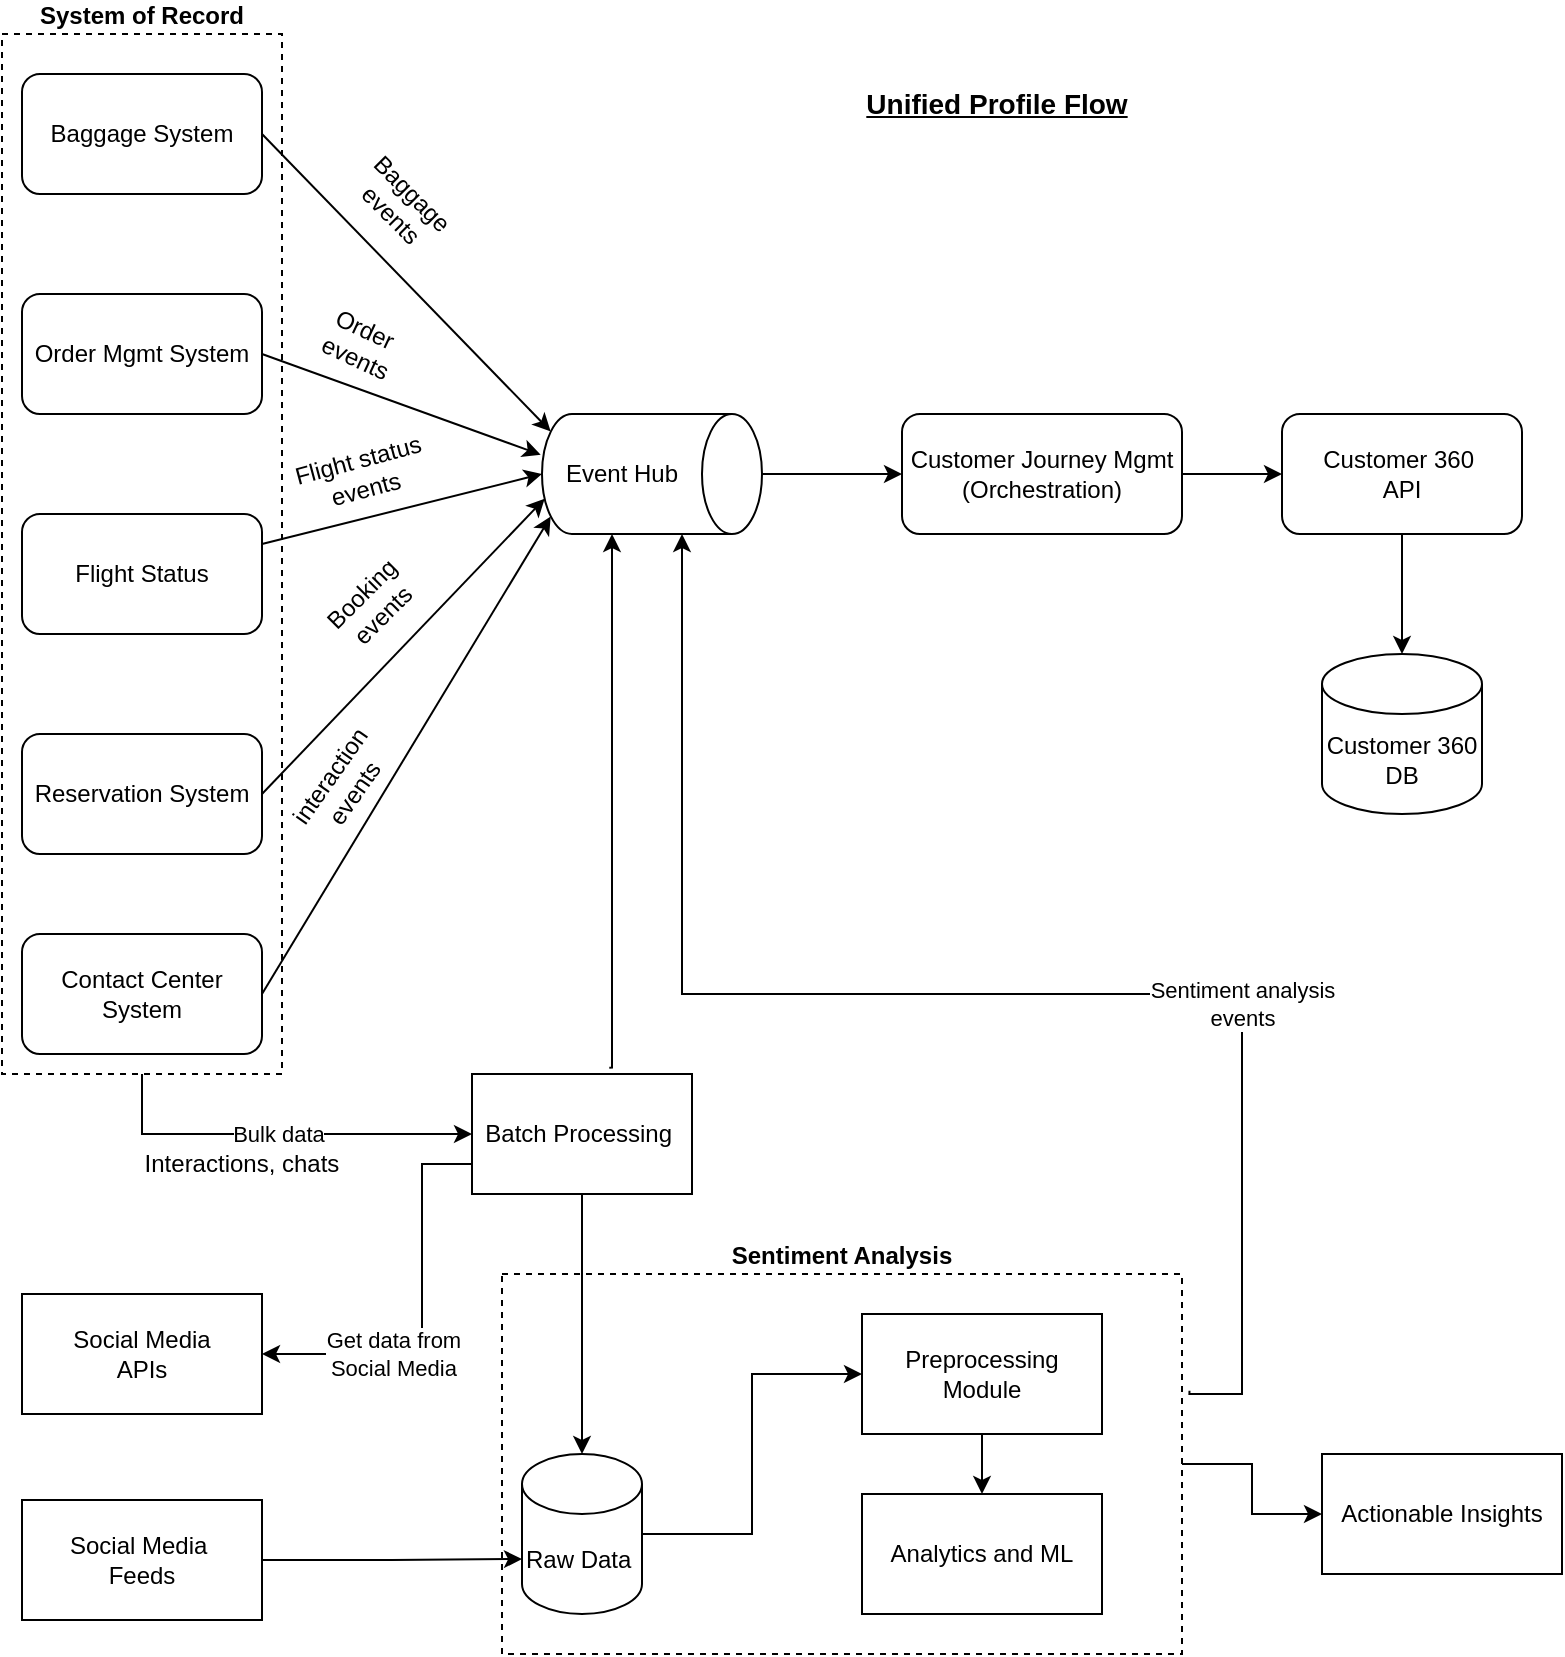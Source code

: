 <mxfile version="22.0.3" type="device" pages="4">
  <diagram id="Nde1WStz6NPPxRISCCTz" name="Customer 360 ">
    <mxGraphModel dx="1034" dy="519" grid="1" gridSize="10" guides="1" tooltips="1" connect="1" arrows="1" fold="1" page="1" pageScale="1" pageWidth="827" pageHeight="1169" math="0" shadow="0">
      <root>
        <mxCell id="0" />
        <mxCell id="1" parent="0" />
        <mxCell id="ibXG7z_8wWpqJH5eFuHg-24" style="edgeStyle=orthogonalEdgeStyle;rounded=0;orthogonalLoop=1;jettySize=auto;html=1;entryX=0;entryY=0.5;entryDx=0;entryDy=0;" parent="1" source="ibXG7z_8wWpqJH5eFuHg-16" target="ibXG7z_8wWpqJH5eFuHg-22" edge="1">
          <mxGeometry relative="1" as="geometry" />
        </mxCell>
        <mxCell id="ibXG7z_8wWpqJH5eFuHg-16" value="Sentiment Analysis" style="rounded=0;whiteSpace=wrap;html=1;dashed=1;labelPosition=center;verticalLabelPosition=top;align=center;verticalAlign=bottom;fontFamily=Helvetica;fontStyle=1" parent="1" vertex="1">
          <mxGeometry x="290" y="640" width="340" height="190" as="geometry" />
        </mxCell>
        <mxCell id="BvaB-0bX8o8KsBY-6idX-1" value="System of Record" style="rounded=0;whiteSpace=wrap;html=1;fontStyle=1;labelPosition=center;verticalLabelPosition=top;align=center;verticalAlign=bottom;dashed=1;" parent="1" vertex="1">
          <mxGeometry x="40" y="20" width="140" height="520" as="geometry" />
        </mxCell>
        <mxCell id="uDNXXUzK7zIis8JNRmZd-1" value="Baggage System" style="rounded=1;whiteSpace=wrap;html=1;labelBackgroundColor=none;" parent="1" vertex="1">
          <mxGeometry x="50" y="40" width="120" height="60" as="geometry" />
        </mxCell>
        <mxCell id="BXlMVHxZElGdl9t-kgel-7" style="rounded=1;orthogonalLoop=1;jettySize=auto;html=1;exitX=1;exitY=0.5;exitDx=0;exitDy=0;labelBackgroundColor=none;fontColor=default;entryX=0.339;entryY=1.006;entryDx=0;entryDy=0;entryPerimeter=0;" parent="1" source="BXlMVHxZElGdl9t-kgel-1" target="BXlMVHxZElGdl9t-kgel-4" edge="1">
          <mxGeometry relative="1" as="geometry">
            <mxPoint x="310" y="230" as="targetPoint" />
          </mxGeometry>
        </mxCell>
        <mxCell id="BXlMVHxZElGdl9t-kgel-1" value="Order Mgmt System" style="rounded=1;whiteSpace=wrap;html=1;labelBackgroundColor=none;" parent="1" vertex="1">
          <mxGeometry x="50" y="150" width="120" height="60" as="geometry" />
        </mxCell>
        <mxCell id="BXlMVHxZElGdl9t-kgel-2" value="Flight Status" style="rounded=1;whiteSpace=wrap;html=1;labelBackgroundColor=none;" parent="1" vertex="1">
          <mxGeometry x="50" y="260" width="120" height="60" as="geometry" />
        </mxCell>
        <mxCell id="BXlMVHxZElGdl9t-kgel-10" style="rounded=0;orthogonalLoop=1;jettySize=auto;html=1;exitX=1;exitY=0.5;exitDx=0;exitDy=0;entryX=0.706;entryY=0.988;entryDx=0;entryDy=0;entryPerimeter=0;" parent="1" source="BXlMVHxZElGdl9t-kgel-3" target="BXlMVHxZElGdl9t-kgel-4" edge="1">
          <mxGeometry relative="1" as="geometry">
            <mxPoint x="310" y="240" as="targetPoint" />
          </mxGeometry>
        </mxCell>
        <mxCell id="BXlMVHxZElGdl9t-kgel-3" value="Reservation System" style="rounded=1;whiteSpace=wrap;html=1;labelBackgroundColor=none;" parent="1" vertex="1">
          <mxGeometry x="50" y="370" width="120" height="60" as="geometry" />
        </mxCell>
        <mxCell id="BXlMVHxZElGdl9t-kgel-13" style="edgeStyle=orthogonalEdgeStyle;rounded=0;orthogonalLoop=1;jettySize=auto;html=1;entryX=0;entryY=0.5;entryDx=0;entryDy=0;" parent="1" source="BXlMVHxZElGdl9t-kgel-4" target="BXlMVHxZElGdl9t-kgel-5" edge="1">
          <mxGeometry relative="1" as="geometry" />
        </mxCell>
        <mxCell id="BXlMVHxZElGdl9t-kgel-14" style="edgeStyle=orthogonalEdgeStyle;rounded=0;orthogonalLoop=1;jettySize=auto;html=1;" parent="1" source="BXlMVHxZElGdl9t-kgel-5" target="BXlMVHxZElGdl9t-kgel-11" edge="1">
          <mxGeometry relative="1" as="geometry" />
        </mxCell>
        <mxCell id="BXlMVHxZElGdl9t-kgel-5" value="Customer Journey Mgmt (Orchestration)" style="rounded=1;whiteSpace=wrap;html=1;labelBackgroundColor=none;" parent="1" vertex="1">
          <mxGeometry x="490" y="210" width="140" height="60" as="geometry" />
        </mxCell>
        <mxCell id="BXlMVHxZElGdl9t-kgel-6" style="rounded=1;orthogonalLoop=1;jettySize=auto;html=1;entryX=0.145;entryY=1;entryDx=0;entryDy=-4.35;entryPerimeter=0;exitX=1;exitY=0.5;exitDx=0;exitDy=0;labelBackgroundColor=none;fontColor=default;" parent="1" source="uDNXXUzK7zIis8JNRmZd-1" target="BXlMVHxZElGdl9t-kgel-4" edge="1">
          <mxGeometry relative="1" as="geometry" />
        </mxCell>
        <mxCell id="BXlMVHxZElGdl9t-kgel-9" style="rounded=0;orthogonalLoop=1;jettySize=auto;html=1;entryX=0.5;entryY=1;entryDx=0;entryDy=0;entryPerimeter=0;" parent="1" source="BXlMVHxZElGdl9t-kgel-2" target="BXlMVHxZElGdl9t-kgel-4" edge="1">
          <mxGeometry relative="1" as="geometry" />
        </mxCell>
        <mxCell id="BXlMVHxZElGdl9t-kgel-11" value="Customer 360&amp;nbsp;&lt;br&gt;API" style="rounded=1;whiteSpace=wrap;html=1;labelBackgroundColor=none;" parent="1" vertex="1">
          <mxGeometry x="680" y="210" width="120" height="60" as="geometry" />
        </mxCell>
        <mxCell id="BXlMVHxZElGdl9t-kgel-12" value="Customer 360&lt;br&gt;DB" style="shape=cylinder3;whiteSpace=wrap;html=1;boundedLbl=1;backgroundOutline=1;size=15;" parent="1" vertex="1">
          <mxGeometry x="700" y="330" width="80" height="80" as="geometry" />
        </mxCell>
        <mxCell id="BXlMVHxZElGdl9t-kgel-15" style="edgeStyle=orthogonalEdgeStyle;rounded=0;orthogonalLoop=1;jettySize=auto;html=1;entryX=0.5;entryY=0;entryDx=0;entryDy=0;entryPerimeter=0;" parent="1" source="BXlMVHxZElGdl9t-kgel-11" target="BXlMVHxZElGdl9t-kgel-12" edge="1">
          <mxGeometry relative="1" as="geometry" />
        </mxCell>
        <mxCell id="BXlMVHxZElGdl9t-kgel-18" value="" style="group" parent="1" vertex="1" connectable="0">
          <mxGeometry x="310" y="210" width="110" height="60" as="geometry" />
        </mxCell>
        <mxCell id="BXlMVHxZElGdl9t-kgel-4" value="" style="shape=cylinder3;whiteSpace=wrap;html=1;boundedLbl=1;backgroundOutline=1;size=15;rotation=90;rounded=1;labelBackgroundColor=none;" parent="BXlMVHxZElGdl9t-kgel-18" vertex="1">
          <mxGeometry x="25" y="-25" width="60" height="110" as="geometry" />
        </mxCell>
        <mxCell id="BXlMVHxZElGdl9t-kgel-16" value="Event Hub" style="text;html=1;strokeColor=none;fillColor=none;align=center;verticalAlign=middle;whiteSpace=wrap;rounded=0;" parent="BXlMVHxZElGdl9t-kgel-18" vertex="1">
          <mxGeometry x="10" y="15" width="60" height="30" as="geometry" />
        </mxCell>
        <mxCell id="BXlMVHxZElGdl9t-kgel-19" value="Contact Center System" style="rounded=1;whiteSpace=wrap;html=1;labelBackgroundColor=none;" parent="1" vertex="1">
          <mxGeometry x="50" y="470" width="120" height="60" as="geometry" />
        </mxCell>
        <mxCell id="BXlMVHxZElGdl9t-kgel-20" style="rounded=0;orthogonalLoop=1;jettySize=auto;html=1;entryX=0.855;entryY=1;entryDx=0;entryDy=-4.35;entryPerimeter=0;exitX=1;exitY=0.5;exitDx=0;exitDy=0;" parent="1" source="BXlMVHxZElGdl9t-kgel-19" target="BXlMVHxZElGdl9t-kgel-4" edge="1">
          <mxGeometry relative="1" as="geometry" />
        </mxCell>
        <mxCell id="BXlMVHxZElGdl9t-kgel-21" value="interaction events" style="text;html=1;strokeColor=none;fillColor=none;align=center;verticalAlign=middle;whiteSpace=wrap;rounded=0;rotation=-55;" parent="1" vertex="1">
          <mxGeometry x="180" y="380" width="60" height="30" as="geometry" />
        </mxCell>
        <mxCell id="BXlMVHxZElGdl9t-kgel-22" value="Booking events" style="text;html=1;strokeColor=none;fillColor=none;align=center;verticalAlign=middle;whiteSpace=wrap;rounded=0;rotation=-45;" parent="1" vertex="1">
          <mxGeometry x="195" y="290" width="60" height="30" as="geometry" />
        </mxCell>
        <mxCell id="BXlMVHxZElGdl9t-kgel-25" value="Baggage&lt;br&gt;events" style="text;html=1;strokeColor=none;fillColor=none;align=center;verticalAlign=middle;whiteSpace=wrap;rounded=0;rotation=45;" parent="1" vertex="1">
          <mxGeometry x="210" y="90" width="60" height="30" as="geometry" />
        </mxCell>
        <mxCell id="BXlMVHxZElGdl9t-kgel-26" value="Flight status events" style="text;html=1;strokeColor=none;fillColor=none;align=center;verticalAlign=middle;whiteSpace=wrap;rounded=0;rotation=-15;" parent="1" vertex="1">
          <mxGeometry x="185" y="225" width="70" height="30" as="geometry" />
        </mxCell>
        <mxCell id="BXlMVHxZElGdl9t-kgel-27" value="Order&amp;nbsp;&lt;br&gt;events" style="text;html=1;strokeColor=none;fillColor=none;align=center;verticalAlign=middle;whiteSpace=wrap;rounded=0;rotation=25;" parent="1" vertex="1">
          <mxGeometry x="190" y="160" width="60" height="30" as="geometry" />
        </mxCell>
        <mxCell id="ibXG7z_8wWpqJH5eFuHg-15" value="Get data from&amp;nbsp;&lt;br&gt;Social Media&amp;nbsp;" style="edgeStyle=orthogonalEdgeStyle;rounded=0;orthogonalLoop=1;jettySize=auto;html=1;entryX=1;entryY=0.5;entryDx=0;entryDy=0;exitX=0;exitY=0.75;exitDx=0;exitDy=0;" parent="1" source="3F9jUDwhdYiIPeEPCjg4-1" target="ibXG7z_8wWpqJH5eFuHg-2" edge="1">
          <mxGeometry x="0.33" relative="1" as="geometry">
            <mxPoint x="270" y="601" as="sourcePoint" />
            <Array as="points">
              <mxPoint x="250" y="585" />
              <mxPoint x="250" y="680" />
            </Array>
            <mxPoint as="offset" />
          </mxGeometry>
        </mxCell>
        <mxCell id="3F9jUDwhdYiIPeEPCjg4-1" value="Batch Processing&amp;nbsp;" style="rounded=0;whiteSpace=wrap;html=1;" parent="1" vertex="1">
          <mxGeometry x="275" y="540" width="110" height="60" as="geometry" />
        </mxCell>
        <mxCell id="3F9jUDwhdYiIPeEPCjg4-2" value="Bulk data" style="edgeStyle=orthogonalEdgeStyle;rounded=0;orthogonalLoop=1;jettySize=auto;html=1;entryX=0;entryY=0.5;entryDx=0;entryDy=0;exitX=0.5;exitY=1;exitDx=0;exitDy=0;" parent="1" source="BvaB-0bX8o8KsBY-6idX-1" target="3F9jUDwhdYiIPeEPCjg4-1" edge="1">
          <mxGeometry relative="1" as="geometry">
            <Array as="points">
              <mxPoint x="110" y="570" />
            </Array>
          </mxGeometry>
        </mxCell>
        <mxCell id="3F9jUDwhdYiIPeEPCjg4-3" style="edgeStyle=orthogonalEdgeStyle;rounded=0;orthogonalLoop=1;jettySize=auto;html=1;entryX=1;entryY=0;entryDx=0;entryDy=75;entryPerimeter=0;exitX=0.624;exitY=-0.053;exitDx=0;exitDy=0;exitPerimeter=0;" parent="1" source="3F9jUDwhdYiIPeEPCjg4-1" target="BXlMVHxZElGdl9t-kgel-4" edge="1">
          <mxGeometry relative="1" as="geometry">
            <Array as="points">
              <mxPoint x="345" y="537" />
            </Array>
          </mxGeometry>
        </mxCell>
        <mxCell id="ibXG7z_8wWpqJH5eFuHg-1" value="Social Media&amp;nbsp;&lt;br&gt;Feeds" style="rounded=0;whiteSpace=wrap;html=1;" parent="1" vertex="1">
          <mxGeometry x="50" y="753" width="120" height="60" as="geometry" />
        </mxCell>
        <mxCell id="ibXG7z_8wWpqJH5eFuHg-2" value="Social Media &lt;br&gt;APIs" style="rounded=0;whiteSpace=wrap;html=1;" parent="1" vertex="1">
          <mxGeometry x="50" y="650" width="120" height="60" as="geometry" />
        </mxCell>
        <mxCell id="ibXG7z_8wWpqJH5eFuHg-10" style="edgeStyle=orthogonalEdgeStyle;rounded=0;orthogonalLoop=1;jettySize=auto;html=1;entryX=0;entryY=0.5;entryDx=0;entryDy=0;" parent="1" source="ibXG7z_8wWpqJH5eFuHg-3" target="ibXG7z_8wWpqJH5eFuHg-6" edge="1">
          <mxGeometry relative="1" as="geometry" />
        </mxCell>
        <mxCell id="ibXG7z_8wWpqJH5eFuHg-3" value="Raw Data&amp;nbsp;" style="shape=cylinder3;whiteSpace=wrap;html=1;boundedLbl=1;backgroundOutline=1;size=15;" parent="1" vertex="1">
          <mxGeometry x="300" y="730" width="60" height="80" as="geometry" />
        </mxCell>
        <mxCell id="ibXG7z_8wWpqJH5eFuHg-5" style="edgeStyle=orthogonalEdgeStyle;rounded=0;orthogonalLoop=1;jettySize=auto;html=1;entryX=0;entryY=0;entryDx=0;entryDy=52.5;entryPerimeter=0;" parent="1" source="ibXG7z_8wWpqJH5eFuHg-1" target="ibXG7z_8wWpqJH5eFuHg-3" edge="1">
          <mxGeometry relative="1" as="geometry" />
        </mxCell>
        <mxCell id="ibXG7z_8wWpqJH5eFuHg-21" style="edgeStyle=orthogonalEdgeStyle;rounded=0;orthogonalLoop=1;jettySize=auto;html=1;entryX=0.5;entryY=0;entryDx=0;entryDy=0;" parent="1" source="ibXG7z_8wWpqJH5eFuHg-6" target="ibXG7z_8wWpqJH5eFuHg-8" edge="1">
          <mxGeometry relative="1" as="geometry" />
        </mxCell>
        <mxCell id="ibXG7z_8wWpqJH5eFuHg-6" value="Preprocessing Module" style="rounded=0;whiteSpace=wrap;html=1;" parent="1" vertex="1">
          <mxGeometry x="470" y="660" width="120" height="60" as="geometry" />
        </mxCell>
        <mxCell id="ibXG7z_8wWpqJH5eFuHg-8" value="Analytics and ML" style="rounded=0;whiteSpace=wrap;html=1;" parent="1" vertex="1">
          <mxGeometry x="470" y="750" width="120" height="60" as="geometry" />
        </mxCell>
        <mxCell id="ibXG7z_8wWpqJH5eFuHg-9" value="Sentiment analysis &lt;br&gt;events" style="edgeStyle=orthogonalEdgeStyle;rounded=0;orthogonalLoop=1;jettySize=auto;html=1;exitX=1.011;exitY=0.307;exitDx=0;exitDy=0;exitPerimeter=0;" parent="1" source="ibXG7z_8wWpqJH5eFuHg-16" edge="1">
          <mxGeometry x="-0.396" relative="1" as="geometry">
            <mxPoint x="380" y="270" as="targetPoint" />
            <Array as="points">
              <mxPoint x="634" y="700" />
              <mxPoint x="660" y="700" />
              <mxPoint x="660" y="500" />
              <mxPoint x="380" y="500" />
            </Array>
            <mxPoint as="offset" />
          </mxGeometry>
        </mxCell>
        <mxCell id="ibXG7z_8wWpqJH5eFuHg-17" style="edgeStyle=orthogonalEdgeStyle;rounded=0;orthogonalLoop=1;jettySize=auto;html=1;entryX=0.5;entryY=0;entryDx=0;entryDy=0;entryPerimeter=0;exitX=0.5;exitY=1;exitDx=0;exitDy=0;" parent="1" source="3F9jUDwhdYiIPeEPCjg4-1" target="ibXG7z_8wWpqJH5eFuHg-3" edge="1">
          <mxGeometry relative="1" as="geometry">
            <mxPoint x="310" y="600" as="sourcePoint" />
          </mxGeometry>
        </mxCell>
        <mxCell id="ibXG7z_8wWpqJH5eFuHg-20" value="Interactions, chats" style="text;html=1;strokeColor=none;fillColor=none;align=center;verticalAlign=middle;whiteSpace=wrap;rounded=0;" parent="1" vertex="1">
          <mxGeometry x="110" y="570" width="100" height="30" as="geometry" />
        </mxCell>
        <mxCell id="ibXG7z_8wWpqJH5eFuHg-22" value="Actionable Insights" style="rounded=0;whiteSpace=wrap;html=1;" parent="1" vertex="1">
          <mxGeometry x="700" y="730" width="120" height="60" as="geometry" />
        </mxCell>
        <mxCell id="Lm-Xzhbhtgj-IdSEDW0H-1" value="Unified Profile Flow" style="text;html=1;strokeColor=none;fillColor=none;align=center;verticalAlign=middle;whiteSpace=wrap;rounded=0;fontStyle=5;fontSize=14;" vertex="1" parent="1">
          <mxGeometry x="450" y="40" width="175" height="30" as="geometry" />
        </mxCell>
      </root>
    </mxGraphModel>
  </diagram>
  <diagram id="iywasoDAwfg37tO-n19_" name="Auto compensation ">
    <mxGraphModel dx="794" dy="519" grid="1" gridSize="10" guides="1" tooltips="1" connect="1" arrows="1" fold="1" page="1" pageScale="1" pageWidth="827" pageHeight="1169" math="0" shadow="0">
      <root>
        <mxCell id="0" />
        <mxCell id="1" parent="0" />
        <mxCell id="h9aJDMwg8CpE06-850N4-1" value="Operational Systems" style="rounded=0;whiteSpace=wrap;html=1;dashed=1;labelPosition=center;verticalLabelPosition=top;align=center;verticalAlign=bottom;fontStyle=1;labelBackgroundColor=none;" parent="1" vertex="1">
          <mxGeometry x="30" y="250" width="140" height="270" as="geometry" />
        </mxCell>
        <mxCell id="6pvK_mhLuYcFW4aocEGi-5" style="edgeStyle=orthogonalEdgeStyle;rounded=0;orthogonalLoop=1;jettySize=auto;html=1;entryX=0;entryY=0.5;entryDx=0;entryDy=0;labelBackgroundColor=none;fontColor=default;" parent="1" source="1LbtoCz-D_DxodJRhvHt-1" target="6pvK_mhLuYcFW4aocEGi-1" edge="1">
          <mxGeometry relative="1" as="geometry" />
        </mxCell>
        <mxCell id="1LbtoCz-D_DxodJRhvHt-1" value="" style="shape=cylinder3;whiteSpace=wrap;html=1;boundedLbl=1;backgroundOutline=1;size=15;rotation=90;labelBackgroundColor=none;" parent="1" vertex="1">
          <mxGeometry x="350" y="270.35" width="60" height="120" as="geometry" />
        </mxCell>
        <mxCell id="1LbtoCz-D_DxodJRhvHt-4" value="Flight Status &lt;br&gt;System" style="rounded=0;whiteSpace=wrap;html=1;labelBackgroundColor=none;" parent="1" vertex="1">
          <mxGeometry x="40" y="300.35" width="120" height="60" as="geometry" />
        </mxCell>
        <mxCell id="35T_Btu9SpGMj0ePC-QT-1" value="Flight Cancel /&lt;br&gt;Flight Status Events" style="edgeStyle=orthogonalEdgeStyle;rounded=0;orthogonalLoop=1;jettySize=auto;html=1;entryX=0.5;entryY=1;entryDx=0;entryDy=0;entryPerimeter=0;labelBackgroundColor=none;fontColor=default;" parent="1" source="1LbtoCz-D_DxodJRhvHt-4" target="1LbtoCz-D_DxodJRhvHt-1" edge="1">
          <mxGeometry relative="1" as="geometry">
            <mxPoint x="270" y="330.35" as="targetPoint" />
          </mxGeometry>
        </mxCell>
        <mxCell id="6pvK_mhLuYcFW4aocEGi-8" value="Subscribe to &lt;br&gt;Compensation Events" style="edgeStyle=orthogonalEdgeStyle;rounded=0;orthogonalLoop=1;jettySize=auto;html=1;entryX=0;entryY=0.5;entryDx=0;entryDy=0;exitX=0;exitY=0.5;exitDx=0;exitDy=0;exitPerimeter=0;labelBackgroundColor=none;fontColor=default;" parent="1" source="1LbtoCz-D_DxodJRhvHt-1" target="6pvK_mhLuYcFW4aocEGi-6" edge="1">
          <mxGeometry x="-0.398" relative="1" as="geometry">
            <mxPoint as="offset" />
          </mxGeometry>
        </mxCell>
        <mxCell id="1LbtoCz-D_DxodJRhvHt-2" value="Event Hub" style="text;html=1;strokeColor=none;fillColor=none;align=center;verticalAlign=middle;whiteSpace=wrap;rounded=0;labelBackgroundColor=none;" parent="1" vertex="1">
          <mxGeometry x="340" y="315.35" width="60" height="30" as="geometry" />
        </mxCell>
        <mxCell id="6pvK_mhLuYcFW4aocEGi-3" value="Get impacted customers" style="edgeStyle=orthogonalEdgeStyle;rounded=0;orthogonalLoop=1;jettySize=auto;html=1;entryX=0.5;entryY=0;entryDx=0;entryDy=0;startArrow=classic;startFill=1;labelBackgroundColor=none;fontColor=default;" parent="1" source="6pvK_mhLuYcFW4aocEGi-1" target="6pvK_mhLuYcFW4aocEGi-2" edge="1">
          <mxGeometry relative="1" as="geometry" />
        </mxCell>
        <mxCell id="6pvK_mhLuYcFW4aocEGi-7" value="Publish Compensation Events" style="edgeStyle=orthogonalEdgeStyle;rounded=0;orthogonalLoop=1;jettySize=auto;html=1;exitX=1;exitY=0.5;exitDx=0;exitDy=0;labelBackgroundColor=none;fontColor=default;" parent="1" source="6pvK_mhLuYcFW4aocEGi-1" edge="1">
          <mxGeometry x="0.107" y="10" relative="1" as="geometry">
            <mxPoint x="400" y="360" as="targetPoint" />
            <Array as="points">
              <mxPoint x="760" y="330" />
              <mxPoint x="760" y="670" />
              <mxPoint x="400" y="670" />
            </Array>
            <mxPoint as="offset" />
          </mxGeometry>
        </mxCell>
        <mxCell id="6pvK_mhLuYcFW4aocEGi-1" value="Customer Journey Mgmt (Orchestration)" style="rounded=0;whiteSpace=wrap;html=1;labelBackgroundColor=none;" parent="1" vertex="1">
          <mxGeometry x="530" y="300.35" width="120" height="60" as="geometry" />
        </mxCell>
        <mxCell id="6pvK_mhLuYcFW4aocEGi-2" value="Customer 360 &lt;br&gt;API" style="rounded=0;whiteSpace=wrap;html=1;labelBackgroundColor=none;" parent="1" vertex="1">
          <mxGeometry x="530" y="450" width="120" height="60" as="geometry" />
        </mxCell>
        <mxCell id="6pvK_mhLuYcFW4aocEGi-6" value="Compensation System" style="rounded=0;whiteSpace=wrap;html=1;labelBackgroundColor=none;" parent="1" vertex="1">
          <mxGeometry x="530" y="30" width="120" height="60" as="geometry" />
        </mxCell>
        <mxCell id="6pvK_mhLuYcFW4aocEGi-9" value="1" style="ellipse;whiteSpace=wrap;html=1;aspect=fixed;labelBackgroundColor=none;" parent="1" vertex="1">
          <mxGeometry x="175" y="300.35" width="20" height="20" as="geometry" />
        </mxCell>
        <mxCell id="6pvK_mhLuYcFW4aocEGi-10" value="2" style="ellipse;whiteSpace=wrap;html=1;aspect=fixed;labelBackgroundColor=none;" parent="1" vertex="1">
          <mxGeometry x="470" y="300.35" width="20" height="20" as="geometry" />
        </mxCell>
        <mxCell id="6pvK_mhLuYcFW4aocEGi-12" value="4" style="ellipse;whiteSpace=wrap;html=1;aspect=fixed;labelBackgroundColor=none;" parent="1" vertex="1">
          <mxGeometry x="600" y="370.35" width="20" height="20" as="geometry" />
        </mxCell>
        <mxCell id="6pvK_mhLuYcFW4aocEGi-14" value="6" style="ellipse;whiteSpace=wrap;html=1;aspect=fixed;labelBackgroundColor=none;" parent="1" vertex="1">
          <mxGeometry x="350" y="250.35" width="20" height="20" as="geometry" />
        </mxCell>
        <mxCell id="6pvK_mhLuYcFW4aocEGi-15" value="5" style="ellipse;whiteSpace=wrap;html=1;aspect=fixed;labelBackgroundColor=none;" parent="1" vertex="1">
          <mxGeometry x="670" y="300.35" width="20" height="20" as="geometry" />
        </mxCell>
        <mxCell id="6pvK_mhLuYcFW4aocEGi-16" value="Baggage System" style="rounded=0;whiteSpace=wrap;html=1;labelBackgroundColor=none;" parent="1" vertex="1">
          <mxGeometry x="40" y="440" width="120" height="60" as="geometry" />
        </mxCell>
        <mxCell id="6pvK_mhLuYcFW4aocEGi-17" value="Baggage Mishandling &lt;br&gt;Event" style="edgeStyle=orthogonalEdgeStyle;rounded=0;orthogonalLoop=1;jettySize=auto;html=1;exitX=1;exitY=0.5;exitDx=0;exitDy=0;labelBackgroundColor=none;fontColor=default;entryX=0.855;entryY=1;entryDx=0;entryDy=-4.35;entryPerimeter=0;" parent="1" source="6pvK_mhLuYcFW4aocEGi-16" target="1LbtoCz-D_DxodJRhvHt-1" edge="1">
          <mxGeometry x="0.061" relative="1" as="geometry">
            <mxPoint x="200.0" y="450.059" as="sourcePoint" />
            <mxPoint as="offset" />
            <mxPoint x="320" y="330" as="targetPoint" />
            <Array as="points">
              <mxPoint x="280" y="470" />
              <mxPoint x="280" y="352" />
            </Array>
          </mxGeometry>
        </mxCell>
        <mxCell id="6pvK_mhLuYcFW4aocEGi-20" value="1" style="ellipse;whiteSpace=wrap;html=1;aspect=fixed;labelBackgroundColor=none;" parent="1" vertex="1">
          <mxGeometry x="175" y="440" width="20" height="20" as="geometry" />
        </mxCell>
        <mxCell id="6pvK_mhLuYcFW4aocEGi-21" value="Customer 360 DB" style="shape=cylinder3;whiteSpace=wrap;html=1;boundedLbl=1;backgroundOutline=1;size=15;labelBackgroundColor=none;" parent="1" vertex="1">
          <mxGeometry x="545" y="550" width="90" height="80" as="geometry" />
        </mxCell>
        <mxCell id="6pvK_mhLuYcFW4aocEGi-22" style="edgeStyle=orthogonalEdgeStyle;rounded=0;orthogonalLoop=1;jettySize=auto;html=1;entryX=0.5;entryY=0;entryDx=0;entryDy=0;entryPerimeter=0;labelBackgroundColor=none;fontColor=default;" parent="1" source="6pvK_mhLuYcFW4aocEGi-2" target="6pvK_mhLuYcFW4aocEGi-21" edge="1">
          <mxGeometry relative="1" as="geometry" />
        </mxCell>
        <mxCell id="BliSp2uFAYPePaM5GB6T-2" style="edgeStyle=orthogonalEdgeStyle;rounded=0;orthogonalLoop=1;jettySize=auto;html=1;labelBackgroundColor=none;fontColor=default;" parent="1" source="BliSp2uFAYPePaM5GB6T-1" target="6pvK_mhLuYcFW4aocEGi-1" edge="1">
          <mxGeometry relative="1" as="geometry" />
        </mxCell>
        <mxCell id="BliSp2uFAYPePaM5GB6T-1" value="Rule Engine" style="rounded=0;whiteSpace=wrap;html=1;labelBackgroundColor=none;" parent="1" vertex="1">
          <mxGeometry x="530" y="160" width="120" height="60" as="geometry" />
        </mxCell>
        <mxCell id="BliSp2uFAYPePaM5GB6T-3" value="3" style="ellipse;whiteSpace=wrap;html=1;aspect=fixed;labelBackgroundColor=none;" parent="1" vertex="1">
          <mxGeometry x="600" y="250.35" width="20" height="20" as="geometry" />
        </mxCell>
        <mxCell id="HElLoAjnVqVIuH2Pbbl4-1" value="Batch Processing&amp;nbsp;" style="rounded=0;whiteSpace=wrap;html=1;" parent="1" vertex="1">
          <mxGeometry x="200" y="580" width="120" height="60" as="geometry" />
        </mxCell>
        <mxCell id="HElLoAjnVqVIuH2Pbbl4-4" value="" style="edgeStyle=orthogonalEdgeStyle;rounded=0;orthogonalLoop=1;jettySize=auto;html=1;" parent="1" source="HElLoAjnVqVIuH2Pbbl4-2" target="HElLoAjnVqVIuH2Pbbl4-1" edge="1">
          <mxGeometry relative="1" as="geometry" />
        </mxCell>
        <mxCell id="HElLoAjnVqVIuH2Pbbl4-2" value="Raw Data" style="shape=cylinder3;whiteSpace=wrap;html=1;boundedLbl=1;backgroundOutline=1;size=15;labelBackgroundColor=none;" parent="1" vertex="1">
          <mxGeometry x="55" y="570" width="90" height="80" as="geometry" />
        </mxCell>
        <mxCell id="HElLoAjnVqVIuH2Pbbl4-3" value="Bulk data" style="edgeStyle=orthogonalEdgeStyle;rounded=0;orthogonalLoop=1;jettySize=auto;html=1;entryX=0.5;entryY=0;entryDx=0;entryDy=0;entryPerimeter=0;" parent="1" source="h9aJDMwg8CpE06-850N4-1" target="HElLoAjnVqVIuH2Pbbl4-2" edge="1">
          <mxGeometry relative="1" as="geometry" />
        </mxCell>
        <mxCell id="HElLoAjnVqVIuH2Pbbl4-5" style="edgeStyle=orthogonalEdgeStyle;rounded=0;orthogonalLoop=1;jettySize=auto;html=1;entryX=1;entryY=0.5;entryDx=0;entryDy=0;entryPerimeter=0;" parent="1" source="HElLoAjnVqVIuH2Pbbl4-1" target="1LbtoCz-D_DxodJRhvHt-1" edge="1">
          <mxGeometry relative="1" as="geometry">
            <Array as="points">
              <mxPoint x="380" y="610" />
            </Array>
          </mxGeometry>
        </mxCell>
        <mxCell id="F1xlrgU3667KfD0sDbto-1" value="1" style="ellipse;whiteSpace=wrap;html=1;aspect=fixed;labelBackgroundColor=none;" parent="1" vertex="1">
          <mxGeometry x="130" y="550" width="20" height="20" as="geometry" />
        </mxCell>
        <mxCell id="C1CHwMyYV67QnQ67H21r-1" value="Auto compensation flow" style="text;html=1;strokeColor=none;fillColor=none;align=center;verticalAlign=middle;whiteSpace=wrap;rounded=0;fontStyle=5;fontSize=14;" vertex="1" parent="1">
          <mxGeometry x="35" y="30" width="175" height="30" as="geometry" />
        </mxCell>
      </root>
    </mxGraphModel>
  </diagram>
  <diagram id="WzpvI0YJPu1opL3Jy7M5" name="Automated case creation">
    <mxGraphModel dx="1034" dy="519" grid="1" gridSize="10" guides="1" tooltips="1" connect="1" arrows="1" fold="1" page="1" pageScale="1" pageWidth="827" pageHeight="1169" math="0" shadow="0">
      <root>
        <mxCell id="0" />
        <mxCell id="1" parent="0" />
        <mxCell id="wpfT3yp9fQLmzPcVpQRQ-1" value="Operational Systems" style="rounded=0;whiteSpace=wrap;html=1;dashed=1;labelPosition=center;verticalLabelPosition=top;align=center;verticalAlign=bottom;fontStyle=1;labelBackgroundColor=none;" parent="1" vertex="1">
          <mxGeometry x="30" y="145" width="140" height="210" as="geometry" />
        </mxCell>
        <mxCell id="6-4tzffiyrLwzWVyekPs-4" value="Call Center &lt;br&gt;System" style="rounded=0;whiteSpace=wrap;html=1;" parent="1" vertex="1">
          <mxGeometry x="40" y="180" width="120" height="60" as="geometry" />
        </mxCell>
        <mxCell id="Hj427wdv9OORDo0OcrLq-1" value="Complaint Handling System" style="rounded=0;whiteSpace=wrap;html=1;" parent="1" vertex="1">
          <mxGeometry x="40" y="255" width="120" height="60" as="geometry" />
        </mxCell>
        <mxCell id="Hj427wdv9OORDo0OcrLq-3" value="" style="group" parent="1" vertex="1" connectable="0">
          <mxGeometry x="250" y="220" width="130" height="60" as="geometry" />
        </mxCell>
        <mxCell id="6-4tzffiyrLwzWVyekPs-1" value="" style="shape=cylinder3;whiteSpace=wrap;html=1;boundedLbl=1;backgroundOutline=1;size=15;rotation=90;container=0;" parent="Hj427wdv9OORDo0OcrLq-3" vertex="1">
          <mxGeometry x="35" y="-35" width="60" height="130" as="geometry" />
        </mxCell>
        <mxCell id="6-4tzffiyrLwzWVyekPs-2" value="Event Hub" style="text;html=1;strokeColor=none;fillColor=none;align=center;verticalAlign=middle;whiteSpace=wrap;rounded=0;container=0;" parent="Hj427wdv9OORDo0OcrLq-3" vertex="1">
          <mxGeometry x="20" y="15" width="60" height="30" as="geometry" />
        </mxCell>
        <mxCell id="X24klV1KtyJchBGN_0Y9-5" value="case documents" style="edgeStyle=orthogonalEdgeStyle;rounded=0;orthogonalLoop=1;jettySize=auto;html=1;entryX=0;entryY=0.5;entryDx=0;entryDy=0;" edge="1" parent="1" source="Hj427wdv9OORDo0OcrLq-4" target="X24klV1KtyJchBGN_0Y9-2">
          <mxGeometry relative="1" as="geometry">
            <Array as="points">
              <mxPoint x="530" y="340" />
            </Array>
          </mxGeometry>
        </mxCell>
        <mxCell id="Hj427wdv9OORDo0OcrLq-4" value="Customer Journey Mgmt (Orchestration)" style="rounded=0;whiteSpace=wrap;html=1;" parent="1" vertex="1">
          <mxGeometry x="470" y="220" width="120" height="60" as="geometry" />
        </mxCell>
        <mxCell id="Hj427wdv9OORDo0OcrLq-10" style="edgeStyle=orthogonalEdgeStyle;rounded=0;orthogonalLoop=1;jettySize=auto;html=1;entryX=0.5;entryY=0;entryDx=0;entryDy=0;" parent="1" source="Hj427wdv9OORDo0OcrLq-5" target="Hj427wdv9OORDo0OcrLq-4" edge="1">
          <mxGeometry relative="1" as="geometry" />
        </mxCell>
        <mxCell id="Hj427wdv9OORDo0OcrLq-5" value="Rule Engine" style="rounded=0;whiteSpace=wrap;html=1;" parent="1" vertex="1">
          <mxGeometry x="470" y="90" width="120" height="60" as="geometry" />
        </mxCell>
        <mxCell id="Hj427wdv9OORDo0OcrLq-6" value="Case Engine" style="rounded=0;whiteSpace=wrap;html=1;" parent="1" vertex="1">
          <mxGeometry x="660" y="440" width="120" height="60" as="geometry" />
        </mxCell>
        <mxCell id="Hj427wdv9OORDo0OcrLq-7" style="edgeStyle=orthogonalEdgeStyle;rounded=0;orthogonalLoop=1;jettySize=auto;html=1;entryX=0.5;entryY=1;entryDx=0;entryDy=0;entryPerimeter=0;" parent="1" source="6-4tzffiyrLwzWVyekPs-4" target="6-4tzffiyrLwzWVyekPs-1" edge="1">
          <mxGeometry relative="1" as="geometry" />
        </mxCell>
        <mxCell id="Hj427wdv9OORDo0OcrLq-8" value="events" style="edgeStyle=orthogonalEdgeStyle;rounded=0;orthogonalLoop=1;jettySize=auto;html=1;entryX=0.5;entryY=1;entryDx=0;entryDy=0;entryPerimeter=0;exitX=1;exitY=0.5;exitDx=0;exitDy=0;" parent="1" source="Hj427wdv9OORDo0OcrLq-1" target="6-4tzffiyrLwzWVyekPs-1" edge="1">
          <mxGeometry x="0.476" relative="1" as="geometry">
            <Array as="points">
              <mxPoint x="205" y="285" />
              <mxPoint x="205" y="250" />
            </Array>
            <mxPoint as="offset" />
          </mxGeometry>
        </mxCell>
        <mxCell id="Hj427wdv9OORDo0OcrLq-9" style="edgeStyle=orthogonalEdgeStyle;rounded=0;orthogonalLoop=1;jettySize=auto;html=1;entryX=0;entryY=0.5;entryDx=0;entryDy=0;" parent="1" source="6-4tzffiyrLwzWVyekPs-1" target="Hj427wdv9OORDo0OcrLq-4" edge="1">
          <mxGeometry relative="1" as="geometry" />
        </mxCell>
        <mxCell id="Hj427wdv9OORDo0OcrLq-11" value="Subscribe to &lt;br&gt;Case events" style="edgeStyle=orthogonalEdgeStyle;rounded=0;orthogonalLoop=1;jettySize=auto;html=1;entryX=0;entryY=0.5;entryDx=0;entryDy=0;exitX=1;exitY=0;exitDx=0;exitDy=40;exitPerimeter=0;" parent="1" source="6-4tzffiyrLwzWVyekPs-1" target="Hj427wdv9OORDo0OcrLq-6" edge="1">
          <mxGeometry x="0.255" relative="1" as="geometry">
            <mxPoint as="offset" />
          </mxGeometry>
        </mxCell>
        <mxCell id="hiM1_pUrfHPP0rl14SAa-1" value="1" style="ellipse;whiteSpace=wrap;html=1;aspect=fixed;labelBackgroundColor=none;" parent="1" vertex="1">
          <mxGeometry x="210" y="210" width="20" height="20" as="geometry" />
        </mxCell>
        <mxCell id="hiM1_pUrfHPP0rl14SAa-3" value="2" style="ellipse;whiteSpace=wrap;html=1;aspect=fixed;labelBackgroundColor=none;" parent="1" vertex="1">
          <mxGeometry x="404" y="220" width="20" height="20" as="geometry" />
        </mxCell>
        <mxCell id="hiM1_pUrfHPP0rl14SAa-4" value="Publish &lt;br&gt;Case creation events" style="edgeStyle=orthogonalEdgeStyle;rounded=0;orthogonalLoop=1;jettySize=auto;html=1;entryX=0;entryY=0.5;entryDx=0;entryDy=0;entryPerimeter=0;exitX=1;exitY=0.5;exitDx=0;exitDy=0;" parent="1" source="Hj427wdv9OORDo0OcrLq-4" target="6-4tzffiyrLwzWVyekPs-1" edge="1">
          <mxGeometry x="-0.482" relative="1" as="geometry">
            <Array as="points">
              <mxPoint x="730" y="250" />
              <mxPoint x="730" y="30" />
              <mxPoint x="315" y="30" />
            </Array>
            <mxPoint as="offset" />
          </mxGeometry>
        </mxCell>
        <mxCell id="hiM1_pUrfHPP0rl14SAa-6" value="3" style="ellipse;whiteSpace=wrap;html=1;aspect=fixed;labelBackgroundColor=none;" parent="1" vertex="1">
          <mxGeometry x="540" y="170" width="20" height="20" as="geometry" />
        </mxCell>
        <mxCell id="hiM1_pUrfHPP0rl14SAa-7" value="4" style="ellipse;whiteSpace=wrap;html=1;aspect=fixed;labelBackgroundColor=none;" parent="1" vertex="1">
          <mxGeometry x="620" y="220" width="20" height="20" as="geometry" />
        </mxCell>
        <mxCell id="hiM1_pUrfHPP0rl14SAa-8" value="6" style="ellipse;whiteSpace=wrap;html=1;aspect=fixed;labelBackgroundColor=none;" parent="1" vertex="1">
          <mxGeometry x="320" y="320" width="20" height="20" as="geometry" />
        </mxCell>
        <mxCell id="wpfT3yp9fQLmzPcVpQRQ-6" style="edgeStyle=orthogonalEdgeStyle;rounded=0;orthogonalLoop=1;jettySize=auto;html=1;entryX=0.5;entryY=0;entryDx=0;entryDy=0;" parent="1" source="wpfT3yp9fQLmzPcVpQRQ-2" target="wpfT3yp9fQLmzPcVpQRQ-3" edge="1">
          <mxGeometry relative="1" as="geometry" />
        </mxCell>
        <mxCell id="wpfT3yp9fQLmzPcVpQRQ-2" value="Raw Data" style="shape=cylinder3;whiteSpace=wrap;html=1;boundedLbl=1;backgroundOutline=1;size=15;" parent="1" vertex="1">
          <mxGeometry x="70" y="400" width="60" height="80" as="geometry" />
        </mxCell>
        <mxCell id="wpfT3yp9fQLmzPcVpQRQ-5" style="edgeStyle=orthogonalEdgeStyle;rounded=0;orthogonalLoop=1;jettySize=auto;html=1;" parent="1" source="wpfT3yp9fQLmzPcVpQRQ-3" edge="1">
          <mxGeometry relative="1" as="geometry">
            <mxPoint x="290" y="280" as="targetPoint" />
          </mxGeometry>
        </mxCell>
        <mxCell id="wpfT3yp9fQLmzPcVpQRQ-3" value="Batch Processing" style="rounded=0;whiteSpace=wrap;html=1;" parent="1" vertex="1">
          <mxGeometry x="40" y="525" width="120" height="60" as="geometry" />
        </mxCell>
        <mxCell id="wpfT3yp9fQLmzPcVpQRQ-4" value="Bulk data" style="edgeStyle=orthogonalEdgeStyle;rounded=0;orthogonalLoop=1;jettySize=auto;html=1;entryX=0.5;entryY=0;entryDx=0;entryDy=0;entryPerimeter=0;" parent="1" source="wpfT3yp9fQLmzPcVpQRQ-1" target="wpfT3yp9fQLmzPcVpQRQ-2" edge="1">
          <mxGeometry relative="1" as="geometry" />
        </mxCell>
        <mxCell id="wpfT3yp9fQLmzPcVpQRQ-7" value="1" style="ellipse;whiteSpace=wrap;html=1;aspect=fixed;labelBackgroundColor=none;" parent="1" vertex="1">
          <mxGeometry x="130" y="370" width="20" height="20" as="geometry" />
        </mxCell>
        <mxCell id="X24klV1KtyJchBGN_0Y9-1" value="Auto case creation" style="text;html=1;strokeColor=none;fillColor=none;align=center;verticalAlign=middle;whiteSpace=wrap;rounded=0;fontStyle=5;fontSize=14;" vertex="1" parent="1">
          <mxGeometry x="50" y="30" width="130" height="30" as="geometry" />
        </mxCell>
        <mxCell id="X24klV1KtyJchBGN_0Y9-2" value="Storage API&amp;nbsp;" style="rounded=0;whiteSpace=wrap;html=1;" vertex="1" parent="1">
          <mxGeometry x="620" y="310" width="80" height="60" as="geometry" />
        </mxCell>
        <mxCell id="GTVR8rPt4F3aRJniUufj-1" value="" style="edgeStyle=orthogonalEdgeStyle;rounded=0;orthogonalLoop=1;jettySize=auto;html=1;" edge="1" parent="1" source="X24klV1KtyJchBGN_0Y9-4" target="X24klV1KtyJchBGN_0Y9-2">
          <mxGeometry relative="1" as="geometry" />
        </mxCell>
        <mxCell id="X24klV1KtyJchBGN_0Y9-4" value="Blob Storage" style="shape=cylinder3;whiteSpace=wrap;html=1;boundedLbl=1;backgroundOutline=1;size=15;" vertex="1" parent="1">
          <mxGeometry x="760" y="300" width="60" height="80" as="geometry" />
        </mxCell>
        <mxCell id="X24klV1KtyJchBGN_0Y9-6" style="edgeStyle=orthogonalEdgeStyle;rounded=0;orthogonalLoop=1;jettySize=auto;html=1;entryX=0;entryY=0.5;entryDx=0;entryDy=0;entryPerimeter=0;" edge="1" parent="1" source="X24klV1KtyJchBGN_0Y9-2" target="X24klV1KtyJchBGN_0Y9-4">
          <mxGeometry relative="1" as="geometry" />
        </mxCell>
        <mxCell id="X24klV1KtyJchBGN_0Y9-7" value="5" style="ellipse;whiteSpace=wrap;html=1;aspect=fixed;labelBackgroundColor=none;" vertex="1" parent="1">
          <mxGeometry x="540" y="290" width="20" height="20" as="geometry" />
        </mxCell>
      </root>
    </mxGraphModel>
  </diagram>
  <diagram id="8onNVzNtuMmWgzg1q5s5" name="Customer Service ">
    <mxGraphModel dx="1034" dy="519" grid="1" gridSize="10" guides="1" tooltips="1" connect="1" arrows="1" fold="1" page="1" pageScale="1" pageWidth="827" pageHeight="1169" math="0" shadow="0">
      <root>
        <mxCell id="0" />
        <mxCell id="1" parent="0" />
        <mxCell id="xdnkzhtm7XgttyLpNA24-1" value="Customer 360 APIs" style="rounded=0;whiteSpace=wrap;html=1;dashed=1;labelPosition=center;verticalLabelPosition=top;align=center;verticalAlign=bottom;fontStyle=1" parent="1" vertex="1">
          <mxGeometry x="500" y="140" width="160" height="460" as="geometry" />
        </mxCell>
        <mxCell id="cX7PMeNq08Q3RvETLrUM-31" value="uses" style="edgeStyle=orthogonalEdgeStyle;rounded=0;orthogonalLoop=1;jettySize=auto;html=1;entryX=1;entryY=0.5;entryDx=0;entryDy=0;" parent="1" source="chbo7rDe6nI_QUxB3Bsq-1" target="chbo7rDe6nI_QUxB3Bsq-4" edge="1">
          <mxGeometry relative="1" as="geometry" />
        </mxCell>
        <mxCell id="chbo7rDe6nI_QUxB3Bsq-1" value="Knowledge Base" style="rounded=0;whiteSpace=wrap;html=1;" parent="1" vertex="1">
          <mxGeometry x="680" y="30" width="120" height="60" as="geometry" />
        </mxCell>
        <mxCell id="chbo7rDe6nI_QUxB3Bsq-2" value="Customer Profile &amp;amp; Preferences" style="rounded=0;whiteSpace=wrap;html=1;" parent="1" vertex="1">
          <mxGeometry x="520" y="345" width="120" height="60" as="geometry" />
        </mxCell>
        <mxCell id="DD-Yiuy9_53_biIkgT4N-4" value="Get customer profile" style="edgeStyle=orthogonalEdgeStyle;rounded=0;orthogonalLoop=1;jettySize=auto;html=1;entryX=0;entryY=0.5;entryDx=0;entryDy=0;" parent="1" source="chbo7rDe6nI_QUxB3Bsq-3" target="chbo7rDe6nI_QUxB3Bsq-2" edge="1">
          <mxGeometry x="0.481" relative="1" as="geometry">
            <mxPoint as="offset" />
          </mxGeometry>
        </mxCell>
        <mxCell id="cX7PMeNq08Q3RvETLrUM-4" value="Get Interaction history" style="edgeStyle=orthogonalEdgeStyle;rounded=0;orthogonalLoop=1;jettySize=auto;html=1;entryX=0;entryY=0.5;entryDx=0;entryDy=0;" parent="1" source="chbo7rDe6nI_QUxB3Bsq-3" target="4CWLLmExqbYk88N9Gw0W-3" edge="1">
          <mxGeometry x="0.611" y="15" relative="1" as="geometry">
            <mxPoint as="offset" />
          </mxGeometry>
        </mxCell>
        <mxCell id="cX7PMeNq08Q3RvETLrUM-5" value="Get Booking history" style="edgeStyle=orthogonalEdgeStyle;rounded=0;orthogonalLoop=1;jettySize=auto;html=1;entryX=0;entryY=0.5;entryDx=0;entryDy=0;" parent="1" source="chbo7rDe6nI_QUxB3Bsq-3" target="cX7PMeNq08Q3RvETLrUM-3" edge="1">
          <mxGeometry x="0.64" y="10" relative="1" as="geometry">
            <mxPoint as="offset" />
          </mxGeometry>
        </mxCell>
        <mxCell id="cX7PMeNq08Q3RvETLrUM-6" value="Get Case History" style="edgeStyle=orthogonalEdgeStyle;rounded=0;orthogonalLoop=1;jettySize=auto;html=1;entryX=0;entryY=0.5;entryDx=0;entryDy=0;" parent="1" source="chbo7rDe6nI_QUxB3Bsq-3" target="cX7PMeNq08Q3RvETLrUM-1" edge="1">
          <mxGeometry x="0.611" y="15" relative="1" as="geometry">
            <mxPoint as="offset" />
          </mxGeometry>
        </mxCell>
        <mxCell id="cX7PMeNq08Q3RvETLrUM-7" value="Get Order History" style="edgeStyle=orthogonalEdgeStyle;rounded=0;orthogonalLoop=1;jettySize=auto;html=1;entryX=0;entryY=0.5;entryDx=0;entryDy=0;" parent="1" source="chbo7rDe6nI_QUxB3Bsq-3" target="cX7PMeNq08Q3RvETLrUM-2" edge="1">
          <mxGeometry x="0.689" y="5" relative="1" as="geometry">
            <Array as="points">
              <mxPoint x="385" y="375" />
              <mxPoint x="385" y="555" />
            </Array>
            <mxPoint as="offset" />
          </mxGeometry>
        </mxCell>
        <mxCell id="cX7PMeNq08Q3RvETLrUM-17" value="Get personalized &lt;br&gt;recommendations, case resolution assistance" style="edgeStyle=orthogonalEdgeStyle;rounded=0;orthogonalLoop=1;jettySize=auto;html=1;entryX=0;entryY=0.5;entryDx=0;entryDy=0;exitX=0.5;exitY=0;exitDx=0;exitDy=0;" parent="1" source="chbo7rDe6nI_QUxB3Bsq-3" target="chbo7rDe6nI_QUxB3Bsq-4" edge="1">
          <mxGeometry x="0.317" relative="1" as="geometry">
            <Array as="points">
              <mxPoint x="190" y="60" />
            </Array>
            <mxPoint as="offset" />
          </mxGeometry>
        </mxCell>
        <mxCell id="cX7PMeNq08Q3RvETLrUM-20" value="Fetch Compensation &lt;br&gt;Details" style="edgeStyle=orthogonalEdgeStyle;rounded=0;orthogonalLoop=1;jettySize=auto;html=1;entryX=0;entryY=0.5;entryDx=0;entryDy=0;exitX=0.5;exitY=1;exitDx=0;exitDy=0;" parent="1" source="chbo7rDe6nI_QUxB3Bsq-3" target="cX7PMeNq08Q3RvETLrUM-9" edge="1">
          <mxGeometry x="0.399" y="-10" relative="1" as="geometry">
            <Array as="points">
              <mxPoint x="190" y="730" />
            </Array>
            <mxPoint as="offset" />
          </mxGeometry>
        </mxCell>
        <mxCell id="cX7PMeNq08Q3RvETLrUM-22" value="Fetch Personalized offers" style="edgeStyle=orthogonalEdgeStyle;rounded=0;orthogonalLoop=1;jettySize=auto;html=1;entryX=0;entryY=0.5;entryDx=0;entryDy=0;" parent="1" source="chbo7rDe6nI_QUxB3Bsq-3" target="cX7PMeNq08Q3RvETLrUM-21" edge="1">
          <mxGeometry x="0.51" y="10" relative="1" as="geometry">
            <Array as="points">
              <mxPoint x="160" y="820" />
            </Array>
            <mxPoint as="offset" />
          </mxGeometry>
        </mxCell>
        <mxCell id="chbo7rDe6nI_QUxB3Bsq-3" value="Customer Portal" style="rounded=0;whiteSpace=wrap;html=1;" parent="1" vertex="1">
          <mxGeometry x="130" y="345" width="120" height="60" as="geometry" />
        </mxCell>
        <mxCell id="chbo7rDe6nI_QUxB3Bsq-4" value="Analytics &amp;amp; Insights" style="rounded=0;whiteSpace=wrap;html=1;" parent="1" vertex="1">
          <mxGeometry x="520" y="30" width="120" height="60" as="geometry" />
        </mxCell>
        <mxCell id="DD-Yiuy9_53_biIkgT4N-5" style="edgeStyle=orthogonalEdgeStyle;rounded=0;orthogonalLoop=1;jettySize=auto;html=1;entryX=0;entryY=0.5;entryDx=0;entryDy=0;" parent="1" target="chbo7rDe6nI_QUxB3Bsq-3" edge="1" source="4CWLLmExqbYk88N9Gw0W-2">
          <mxGeometry relative="1" as="geometry">
            <mxPoint x="40" y="375" as="sourcePoint" />
          </mxGeometry>
        </mxCell>
        <mxCell id="4CWLLmExqbYk88N9Gw0W-3" value="Interaction History" style="rounded=0;whiteSpace=wrap;html=1;" parent="1" vertex="1">
          <mxGeometry x="520" y="255" width="120" height="60" as="geometry" />
        </mxCell>
        <mxCell id="cX7PMeNq08Q3RvETLrUM-1" value="Case History" style="rounded=0;whiteSpace=wrap;html=1;" parent="1" vertex="1">
          <mxGeometry x="520" y="435" width="120" height="60" as="geometry" />
        </mxCell>
        <mxCell id="cX7PMeNq08Q3RvETLrUM-2" value="Order History" style="rounded=0;whiteSpace=wrap;html=1;" parent="1" vertex="1">
          <mxGeometry x="520" y="525" width="120" height="60" as="geometry" />
        </mxCell>
        <mxCell id="cX7PMeNq08Q3RvETLrUM-3" value="Booking History" style="rounded=0;whiteSpace=wrap;html=1;" parent="1" vertex="1">
          <mxGeometry x="520" y="170" width="120" height="60" as="geometry" />
        </mxCell>
        <mxCell id="cX7PMeNq08Q3RvETLrUM-8" value="Case REST API" style="rounded=0;whiteSpace=wrap;html=1;" parent="1" vertex="1">
          <mxGeometry x="520" y="620" width="120" height="60" as="geometry" />
        </mxCell>
        <mxCell id="cX7PMeNq08Q3RvETLrUM-9" value="Compensation System" style="rounded=0;whiteSpace=wrap;html=1;" parent="1" vertex="1">
          <mxGeometry x="520" y="700" width="120" height="60" as="geometry" />
        </mxCell>
        <mxCell id="cX7PMeNq08Q3RvETLrUM-10" value="Customer 360 DB" style="shape=cylinder3;whiteSpace=wrap;html=1;boundedLbl=1;backgroundOutline=1;size=15;" parent="1" vertex="1">
          <mxGeometry x="740" y="355" width="70" height="80" as="geometry" />
        </mxCell>
        <mxCell id="cX7PMeNq08Q3RvETLrUM-11" style="edgeStyle=orthogonalEdgeStyle;rounded=0;orthogonalLoop=1;jettySize=auto;html=1;entryX=0.5;entryY=0;entryDx=0;entryDy=0;entryPerimeter=0;" parent="1" source="cX7PMeNq08Q3RvETLrUM-3" target="cX7PMeNq08Q3RvETLrUM-10" edge="1">
          <mxGeometry relative="1" as="geometry" />
        </mxCell>
        <mxCell id="cX7PMeNq08Q3RvETLrUM-12" style="edgeStyle=orthogonalEdgeStyle;rounded=0;orthogonalLoop=1;jettySize=auto;html=1;entryX=0.5;entryY=1;entryDx=0;entryDy=0;entryPerimeter=0;" parent="1" source="cX7PMeNq08Q3RvETLrUM-2" target="cX7PMeNq08Q3RvETLrUM-10" edge="1">
          <mxGeometry relative="1" as="geometry" />
        </mxCell>
        <mxCell id="cX7PMeNq08Q3RvETLrUM-13" style="edgeStyle=orthogonalEdgeStyle;rounded=0;orthogonalLoop=1;jettySize=auto;html=1;entryX=0;entryY=1;entryDx=0;entryDy=-15;entryPerimeter=0;" parent="1" source="cX7PMeNq08Q3RvETLrUM-1" target="cX7PMeNq08Q3RvETLrUM-10" edge="1">
          <mxGeometry relative="1" as="geometry" />
        </mxCell>
        <mxCell id="cX7PMeNq08Q3RvETLrUM-14" style="edgeStyle=orthogonalEdgeStyle;rounded=0;orthogonalLoop=1;jettySize=auto;html=1;entryX=0;entryY=0;entryDx=0;entryDy=27.5;entryPerimeter=0;" parent="1" source="4CWLLmExqbYk88N9Gw0W-3" target="cX7PMeNq08Q3RvETLrUM-10" edge="1">
          <mxGeometry relative="1" as="geometry" />
        </mxCell>
        <mxCell id="cX7PMeNq08Q3RvETLrUM-15" style="edgeStyle=orthogonalEdgeStyle;rounded=0;orthogonalLoop=1;jettySize=auto;html=1;" parent="1" source="chbo7rDe6nI_QUxB3Bsq-2" edge="1">
          <mxGeometry relative="1" as="geometry">
            <mxPoint x="740" y="408" as="targetPoint" />
            <Array as="points">
              <mxPoint x="670" y="375" />
              <mxPoint x="670" y="408" />
            </Array>
          </mxGeometry>
        </mxCell>
        <mxCell id="cX7PMeNq08Q3RvETLrUM-16" value="Get Customer 360&amp;nbsp; Details" style="text;html=1;strokeColor=none;fillColor=none;align=center;verticalAlign=middle;whiteSpace=wrap;rounded=0;" parent="1" vertex="1">
          <mxGeometry x="260" y="345" width="120" height="30" as="geometry" />
        </mxCell>
        <mxCell id="cX7PMeNq08Q3RvETLrUM-19" value="Fetch Case &lt;br&gt;Details" style="edgeStyle=orthogonalEdgeStyle;rounded=0;orthogonalLoop=1;jettySize=auto;html=1;entryX=0;entryY=0.617;entryDx=0;entryDy=0;entryPerimeter=0;" parent="1" source="chbo7rDe6nI_QUxB3Bsq-3" target="cX7PMeNq08Q3RvETLrUM-8" edge="1">
          <mxGeometry x="0.384" y="17" relative="1" as="geometry">
            <Array as="points">
              <mxPoint x="220" y="657" />
            </Array>
            <mxPoint as="offset" />
          </mxGeometry>
        </mxCell>
        <mxCell id="cX7PMeNq08Q3RvETLrUM-21" value="Offer Mgmt" style="rounded=0;whiteSpace=wrap;html=1;" parent="1" vertex="1">
          <mxGeometry x="520" y="790" width="120" height="60" as="geometry" />
        </mxCell>
        <mxCell id="cX7PMeNq08Q3RvETLrUM-23" value="1" style="ellipse;whiteSpace=wrap;html=1;aspect=fixed;" parent="1" vertex="1">
          <mxGeometry x="70" y="345" width="25" height="25" as="geometry" />
        </mxCell>
        <mxCell id="cX7PMeNq08Q3RvETLrUM-24" value="2" style="ellipse;whiteSpace=wrap;html=1;aspect=fixed;" parent="1" vertex="1">
          <mxGeometry x="307.5" y="315" width="25" height="25" as="geometry" />
        </mxCell>
        <mxCell id="cX7PMeNq08Q3RvETLrUM-26" value="3" style="ellipse;whiteSpace=wrap;html=1;aspect=fixed;" parent="1" vertex="1">
          <mxGeometry x="235" y="620" width="25" height="25" as="geometry" />
        </mxCell>
        <mxCell id="cX7PMeNq08Q3RvETLrUM-27" value="4" style="ellipse;whiteSpace=wrap;html=1;aspect=fixed;" parent="1" vertex="1">
          <mxGeometry x="217.5" y="700" width="25" height="25" as="geometry" />
        </mxCell>
        <mxCell id="cX7PMeNq08Q3RvETLrUM-28" value="5" style="ellipse;whiteSpace=wrap;html=1;aspect=fixed;" parent="1" vertex="1">
          <mxGeometry x="217.5" y="790" width="25" height="25" as="geometry" />
        </mxCell>
        <mxCell id="cX7PMeNq08Q3RvETLrUM-30" value="6" style="ellipse;whiteSpace=wrap;html=1;aspect=fixed;" parent="1" vertex="1">
          <mxGeometry x="200" y="290" width="25" height="25" as="geometry" />
        </mxCell>
        <mxCell id="ar4yaVWPgChF41S_Cozg-1" value="Customer Service" style="text;html=1;strokeColor=none;fillColor=none;align=center;verticalAlign=middle;whiteSpace=wrap;rounded=0;fontStyle=5;fontSize=14;" vertex="1" parent="1">
          <mxGeometry x="30" y="45" width="130" height="30" as="geometry" />
        </mxCell>
        <mxCell id="rvsBat4cyBCCHCfJlTsA-1" value="" style="edgeStyle=orthogonalEdgeStyle;rounded=0;orthogonalLoop=1;jettySize=auto;html=1;entryX=0;entryY=0.5;entryDx=0;entryDy=0;" edge="1" parent="1" target="4CWLLmExqbYk88N9Gw0W-2">
          <mxGeometry relative="1" as="geometry">
            <mxPoint x="40" y="375" as="sourcePoint" />
            <mxPoint x="130" y="375" as="targetPoint" />
          </mxGeometry>
        </mxCell>
        <mxCell id="4CWLLmExqbYk88N9Gw0W-2" value="Customer &lt;br&gt;Service" style="sketch=0;outlineConnect=0;fontColor=#232F3E;gradientColor=none;strokeColor=#232F3E;fillColor=#ffffff;dashed=0;verticalLabelPosition=bottom;verticalAlign=top;align=center;html=1;fontSize=12;fontStyle=0;aspect=fixed;shape=mxgraph.aws4.resourceIcon;resIcon=mxgraph.aws4.user;" parent="1" vertex="1">
          <mxGeometry x="10" y="345" width="60" height="60" as="geometry" />
        </mxCell>
      </root>
    </mxGraphModel>
  </diagram>
</mxfile>
